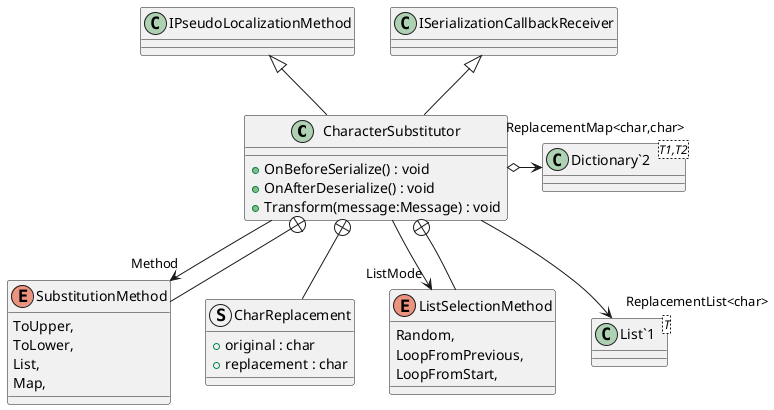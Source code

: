 @startuml
class CharacterSubstitutor {
    + OnBeforeSerialize() : void
    + OnAfterDeserialize() : void
    + Transform(message:Message) : void
}
enum SubstitutionMethod {
    ToUpper,
    ToLower,
    List,
    Map,
}
struct CharReplacement {
    + original : char
    + replacement : char
}
enum ListSelectionMethod {
    Random,
    LoopFromPrevious,
    LoopFromStart,
}
class "Dictionary`2"<T1,T2> {
}
class "List`1"<T> {
}
IPseudoLocalizationMethod <|-- CharacterSubstitutor
ISerializationCallbackReceiver <|-- CharacterSubstitutor
CharacterSubstitutor --> "Method" SubstitutionMethod
CharacterSubstitutor o-> "ReplacementMap<char,char>" "Dictionary`2"
CharacterSubstitutor --> "ListMode" ListSelectionMethod
CharacterSubstitutor --> "ReplacementList<char>" "List`1"
CharacterSubstitutor +-- SubstitutionMethod
CharacterSubstitutor +-- CharReplacement
CharacterSubstitutor +-- ListSelectionMethod
@enduml
